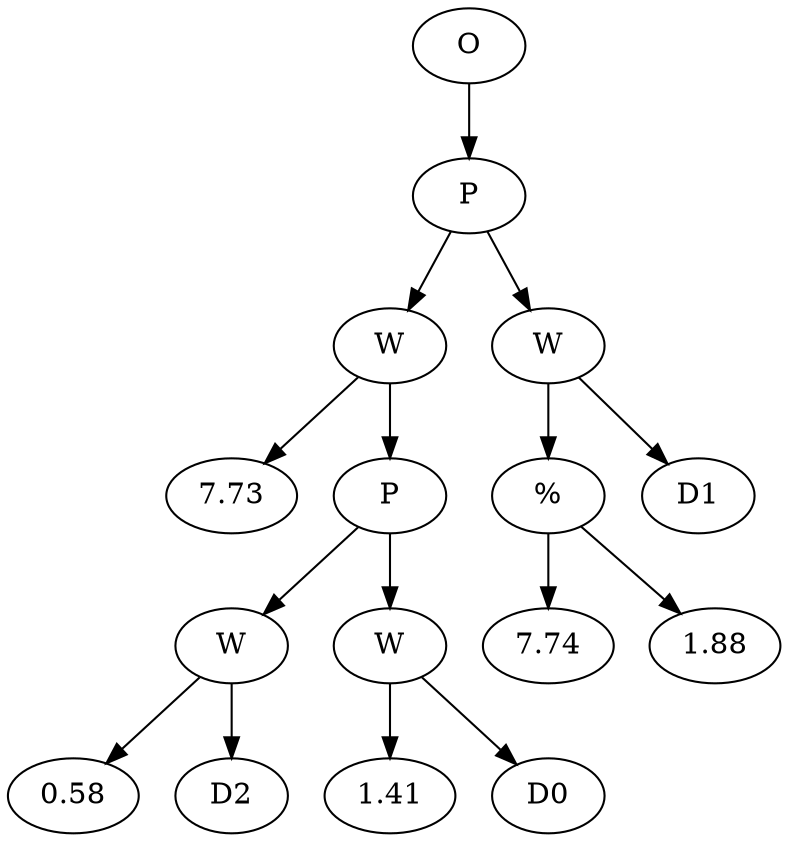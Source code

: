 // Tree
digraph {
	6192864 [label=O]
	6192865 [label=P]
	6192864 -> 6192865
	6192866 [label=W]
	6192865 -> 6192866
	6192867 [label=7.73]
	6192866 -> 6192867
	6192868 [label=P]
	6192866 -> 6192868
	6192869 [label=W]
	6192868 -> 6192869
	6192870 [label=0.58]
	6192869 -> 6192870
	6192871 [label=D2]
	6192869 -> 6192871
	6192872 [label=W]
	6192868 -> 6192872
	6192873 [label=1.41]
	6192872 -> 6192873
	6192874 [label=D0]
	6192872 -> 6192874
	6192875 [label=W]
	6192865 -> 6192875
	6192876 [label="%"]
	6192875 -> 6192876
	6192877 [label=7.74]
	6192876 -> 6192877
	6192878 [label=1.88]
	6192876 -> 6192878
	6192879 [label=D1]
	6192875 -> 6192879
}
